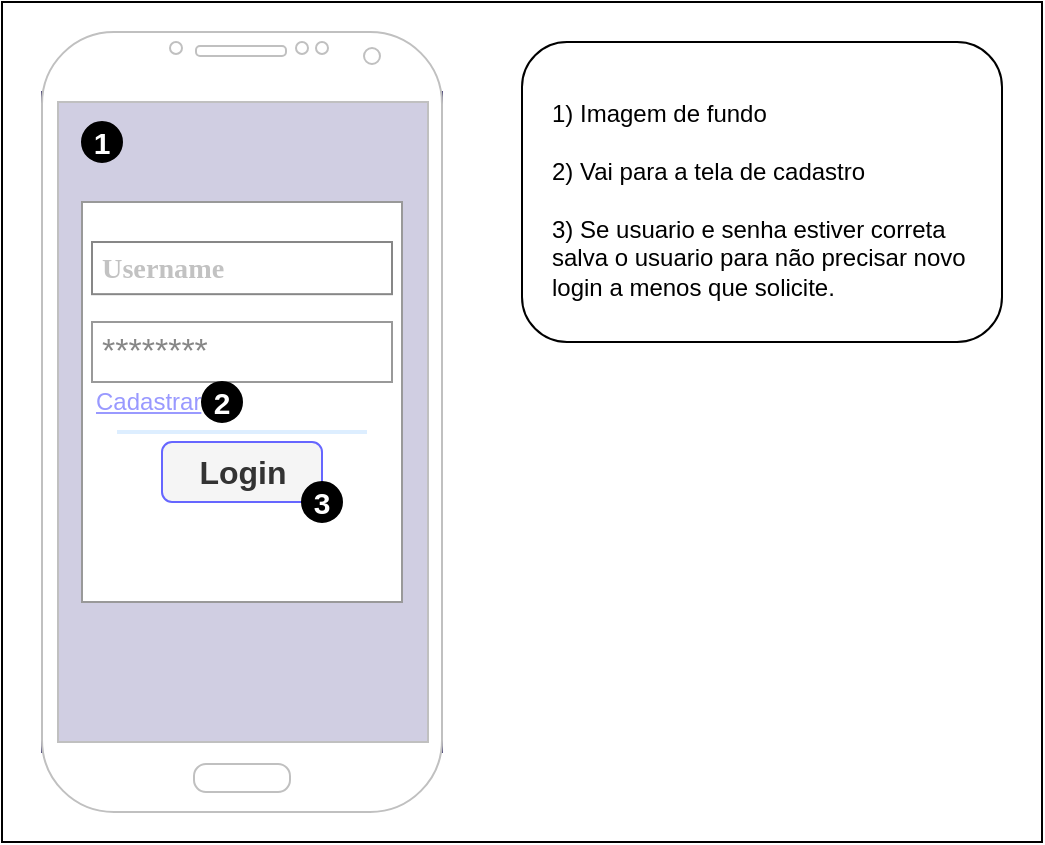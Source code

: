 <mxfile version="23.1.5" type="device">
  <diagram name="Page-1" id="bINPrWWKYaWzHOHRJIdD">
    <mxGraphModel dx="836" dy="539" grid="1" gridSize="10" guides="1" tooltips="1" connect="1" arrows="1" fold="1" page="1" pageScale="1" pageWidth="850" pageHeight="1100" math="0" shadow="0">
      <root>
        <mxCell id="0" />
        <mxCell id="1" parent="0" />
        <mxCell id="3ZL1Tjc2D25S1oqH2oYp-65" value="" style="rounded=0;whiteSpace=wrap;html=1;" vertex="1" parent="1">
          <mxGeometry x="160" y="60" width="520" height="420" as="geometry" />
        </mxCell>
        <mxCell id="3ZL1Tjc2D25S1oqH2oYp-42" value="" style="rounded=0;whiteSpace=wrap;html=1;fillColor=#d0cee2;strokeColor=#56517e;" vertex="1" parent="1">
          <mxGeometry x="180" y="105" width="200" height="330" as="geometry" />
        </mxCell>
        <mxCell id="3ZL1Tjc2D25S1oqH2oYp-3" value="" style="rounded=1;whiteSpace=wrap;html=1;" vertex="1" parent="1">
          <mxGeometry x="420" y="80" width="240" height="150" as="geometry" />
        </mxCell>
        <mxCell id="3ZL1Tjc2D25S1oqH2oYp-4" value="" style="verticalLabelPosition=bottom;verticalAlign=top;html=1;shadow=0;dashed=0;strokeWidth=1;shape=mxgraph.android.phone2;strokeColor=#c0c0c0;" vertex="1" parent="1">
          <mxGeometry x="180" y="75" width="200" height="390" as="geometry" />
        </mxCell>
        <mxCell id="3ZL1Tjc2D25S1oqH2oYp-24" value="" style="strokeWidth=1;shadow=0;dashed=0;align=center;html=1;shape=mxgraph.mockup.forms.rrect;rSize=0;strokeColor=#999999;fillColor=#ffffff;" vertex="1" parent="1">
          <mxGeometry x="200" y="160" width="160" height="200" as="geometry" />
        </mxCell>
        <mxCell id="3ZL1Tjc2D25S1oqH2oYp-25" value="" style="strokeWidth=1;shadow=0;dashed=0;align=center;html=1;shape=mxgraph.mockup.forms.anchor;fontSize=12;fontColor=#666666;align=left;resizeWidth=1;spacingLeft=0;" vertex="1" parent="3ZL1Tjc2D25S1oqH2oYp-24">
          <mxGeometry width="80" height="20" relative="1" as="geometry">
            <mxPoint x="10" y="10" as="offset" />
          </mxGeometry>
        </mxCell>
        <mxCell id="3ZL1Tjc2D25S1oqH2oYp-29" value="" style="strokeWidth=1;shadow=0;dashed=0;align=center;html=1;shape=mxgraph.mockup.forms.anchor;fontSize=12;fontColor=#666666;align=left;resizeWidth=1;spacingLeft=0;" vertex="1" parent="3ZL1Tjc2D25S1oqH2oYp-24">
          <mxGeometry width="80" height="20" relative="1" as="geometry">
            <mxPoint x="10" y="95" as="offset" />
          </mxGeometry>
        </mxCell>
        <mxCell id="3ZL1Tjc2D25S1oqH2oYp-7" value="&lt;h5&gt;&lt;font color=&quot;#c2c2c2&quot; face=&quot;Tahoma&quot;&gt;Username&lt;/font&gt;&lt;/h5&gt;" style="strokeWidth=1;shadow=0;dashed=0;align=center;html=1;shape=mxgraph.mockup.forms.pwField;strokeColor=#878787;mainText=;align=left;fontColor=#666666;fontSize=17;spacingLeft=3;" vertex="1" parent="3ZL1Tjc2D25S1oqH2oYp-24">
          <mxGeometry x="5" y="20.004" width="150" height="26.087" as="geometry" />
        </mxCell>
        <mxCell id="3ZL1Tjc2D25S1oqH2oYp-8" value="&lt;font color=&quot;#878787&quot;&gt;********&lt;/font&gt;" style="strokeWidth=1;shadow=0;dashed=0;align=center;html=1;shape=mxgraph.mockup.forms.pwField;strokeColor=#999999;mainText=;align=left;fontColor=#666666;fontSize=17;spacingLeft=3;" vertex="1" parent="3ZL1Tjc2D25S1oqH2oYp-24">
          <mxGeometry x="5" y="60" width="150" height="30" as="geometry" />
        </mxCell>
        <mxCell id="3ZL1Tjc2D25S1oqH2oYp-22" value="Cadastrar" style="strokeWidth=1;shadow=0;dashed=0;align=center;html=1;shape=mxgraph.mockup.forms.anchor;fontSize=12;fontColor=#9999ff;align=left;spacingLeft=0;fontStyle=4;resizeWidth=1;" vertex="1" parent="3ZL1Tjc2D25S1oqH2oYp-24">
          <mxGeometry x="5" y="90" width="150" height="20" as="geometry" />
        </mxCell>
        <mxCell id="3ZL1Tjc2D25S1oqH2oYp-23" value="" style="shape=line;strokeColor=#ddeeff;strokeWidth=2;html=1;resizeWidth=1;" vertex="1" parent="3ZL1Tjc2D25S1oqH2oYp-24">
          <mxGeometry x="17.5" y="110" width="125" height="10" as="geometry" />
        </mxCell>
        <mxCell id="3ZL1Tjc2D25S1oqH2oYp-21" value="Login" style="strokeWidth=1;shadow=0;dashed=0;align=center;html=1;shape=mxgraph.mockup.forms.rrect;rSize=5;strokeColor=#6666FF;fontColor=#333333;fillColor=#f5f5f5;fontSize=16;fontStyle=1;" vertex="1" parent="3ZL1Tjc2D25S1oqH2oYp-24">
          <mxGeometry x="40" y="120" width="80" height="30" as="geometry" />
        </mxCell>
        <mxCell id="3ZL1Tjc2D25S1oqH2oYp-54" value="&lt;font color=&quot;#ffffff&quot;&gt;&lt;span style=&quot;font-size: 15px;&quot;&gt;&lt;b&gt;2&lt;/b&gt;&lt;/span&gt;&lt;/font&gt;" style="ellipse;whiteSpace=wrap;html=1;aspect=fixed;fillColor=#000000;" vertex="1" parent="3ZL1Tjc2D25S1oqH2oYp-24">
          <mxGeometry x="60" y="90" width="20" height="20" as="geometry" />
        </mxCell>
        <mxCell id="3ZL1Tjc2D25S1oqH2oYp-64" value="&lt;font color=&quot;#ffffff&quot;&gt;&lt;span style=&quot;font-size: 15px;&quot;&gt;&lt;b&gt;3&lt;/b&gt;&lt;/span&gt;&lt;/font&gt;" style="ellipse;whiteSpace=wrap;html=1;aspect=fixed;fillColor=#000000;" vertex="1" parent="3ZL1Tjc2D25S1oqH2oYp-24">
          <mxGeometry x="110" y="140" width="20" height="20" as="geometry" />
        </mxCell>
        <mxCell id="3ZL1Tjc2D25S1oqH2oYp-41" value="&lt;br&gt;1) Imagem de fundo&lt;br&gt;&lt;br&gt;2) Vai para a tela de cadastro&lt;br&gt;&lt;br&gt;3) Se usuario e senha estiver correta salva o usuario para não precisar novo login a menos que solicite.&lt;br&gt;&lt;br&gt;&lt;br&gt;&lt;div&gt;&lt;br&gt;&lt;/div&gt;" style="text;html=1;spacing=5;spacingTop=-20;whiteSpace=wrap;overflow=hidden;rounded=0;" vertex="1" parent="1">
          <mxGeometry x="430" y="105" width="220" height="345" as="geometry" />
        </mxCell>
        <mxCell id="3ZL1Tjc2D25S1oqH2oYp-45" value="&lt;b&gt;&lt;font color=&quot;#ffffff&quot; style=&quot;font-size: 15px;&quot;&gt;1&lt;/font&gt;&lt;/b&gt;" style="ellipse;whiteSpace=wrap;html=1;aspect=fixed;fillColor=#000000;" vertex="1" parent="1">
          <mxGeometry x="200" y="120" width="20" height="20" as="geometry" />
        </mxCell>
      </root>
    </mxGraphModel>
  </diagram>
</mxfile>
